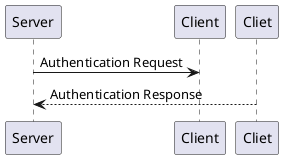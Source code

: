 @startuml
Server -> Client: Authentication Request
Cliet --> Server: Authentication Response

@enduml